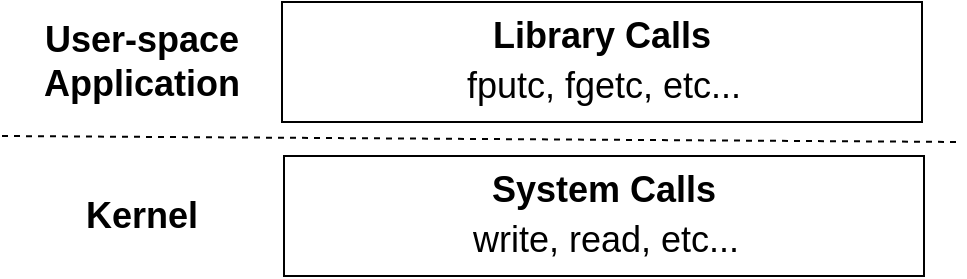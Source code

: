 <mxfile version="12.7.1" type="device"><diagram id="lHBBgqtYtGuu2nOTXv0b" name="Page-1"><mxGraphModel dx="718" dy="472" grid="1" gridSize="10" guides="1" tooltips="1" connect="1" arrows="1" fold="1" page="1" pageScale="1" pageWidth="827" pageHeight="1169" math="0" shadow="0"><root><mxCell id="0"/><mxCell id="1" parent="0"/><mxCell id="eTEi1dxO5Rx65jwU4vP--1" value="" style="rounded=0;whiteSpace=wrap;html=1;" vertex="1" parent="1"><mxGeometry x="240" y="150" width="320" height="60" as="geometry"/></mxCell><mxCell id="eTEi1dxO5Rx65jwU4vP--2" value="&lt;font style=&quot;font-size: 18px&quot;&gt;&lt;b&gt;Library Calls&lt;/b&gt;&lt;/font&gt;" style="text;html=1;strokeColor=none;fillColor=none;align=center;verticalAlign=middle;whiteSpace=wrap;rounded=0;" vertex="1" parent="1"><mxGeometry x="340" y="157" width="120" height="20" as="geometry"/></mxCell><mxCell id="eTEi1dxO5Rx65jwU4vP--4" value="&lt;font style=&quot;font-size: 18px&quot;&gt;fputc, fgetc, etc...&lt;/font&gt;" style="text;html=1;strokeColor=none;fillColor=none;align=center;verticalAlign=middle;whiteSpace=wrap;rounded=0;" vertex="1" parent="1"><mxGeometry x="321" y="182" width="160" height="20" as="geometry"/></mxCell><mxCell id="eTEi1dxO5Rx65jwU4vP--6" value="" style="endArrow=none;dashed=1;html=1;" edge="1" parent="1"><mxGeometry width="50" height="50" relative="1" as="geometry"><mxPoint x="100" y="217" as="sourcePoint"/><mxPoint x="580" y="220" as="targetPoint"/></mxGeometry></mxCell><mxCell id="eTEi1dxO5Rx65jwU4vP--7" value="" style="rounded=0;whiteSpace=wrap;html=1;" vertex="1" parent="1"><mxGeometry x="241" y="227" width="320" height="60" as="geometry"/></mxCell><mxCell id="eTEi1dxO5Rx65jwU4vP--8" value="&lt;font style=&quot;font-size: 18px&quot;&gt;&lt;b&gt;System Calls&lt;/b&gt;&lt;/font&gt;" style="text;html=1;strokeColor=none;fillColor=none;align=center;verticalAlign=middle;whiteSpace=wrap;rounded=0;" vertex="1" parent="1"><mxGeometry x="341" y="234" width="120" height="20" as="geometry"/></mxCell><mxCell id="eTEi1dxO5Rx65jwU4vP--9" value="&lt;font style=&quot;font-size: 18px&quot;&gt;write, read, etc...&lt;/font&gt;" style="text;html=1;strokeColor=none;fillColor=none;align=center;verticalAlign=middle;whiteSpace=wrap;rounded=0;" vertex="1" parent="1"><mxGeometry x="322" y="259" width="160" height="20" as="geometry"/></mxCell><mxCell id="eTEi1dxO5Rx65jwU4vP--10" value="&lt;font style=&quot;font-size: 18px&quot;&gt;&lt;b&gt;User-space&lt;br&gt;Application&lt;br&gt;&lt;/b&gt;&lt;/font&gt;" style="text;html=1;strokeColor=none;fillColor=none;align=center;verticalAlign=middle;whiteSpace=wrap;rounded=0;" vertex="1" parent="1"><mxGeometry x="110" y="170" width="120" height="20" as="geometry"/></mxCell><mxCell id="eTEi1dxO5Rx65jwU4vP--11" value="&lt;font style=&quot;font-size: 18px&quot;&gt;&lt;b&gt;Kernel&lt;br&gt;&lt;/b&gt;&lt;/font&gt;" style="text;html=1;strokeColor=none;fillColor=none;align=center;verticalAlign=middle;whiteSpace=wrap;rounded=0;" vertex="1" parent="1"><mxGeometry x="110" y="247" width="120" height="20" as="geometry"/></mxCell></root></mxGraphModel></diagram></mxfile>
